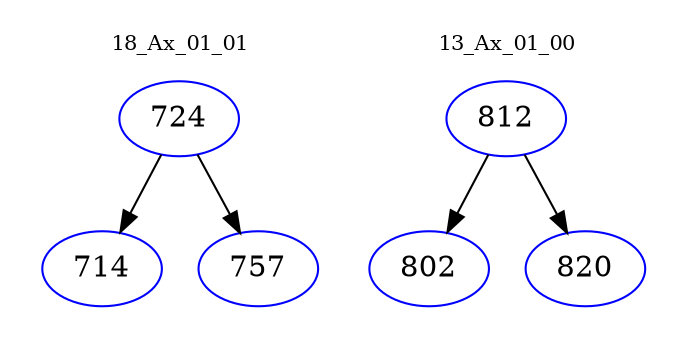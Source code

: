 digraph{
subgraph cluster_0 {
color = white
label = "18_Ax_01_01";
fontsize=10;
T0_724 [label="724", color="blue"]
T0_724 -> T0_714 [color="black"]
T0_714 [label="714", color="blue"]
T0_724 -> T0_757 [color="black"]
T0_757 [label="757", color="blue"]
}
subgraph cluster_1 {
color = white
label = "13_Ax_01_00";
fontsize=10;
T1_812 [label="812", color="blue"]
T1_812 -> T1_802 [color="black"]
T1_802 [label="802", color="blue"]
T1_812 -> T1_820 [color="black"]
T1_820 [label="820", color="blue"]
}
}
